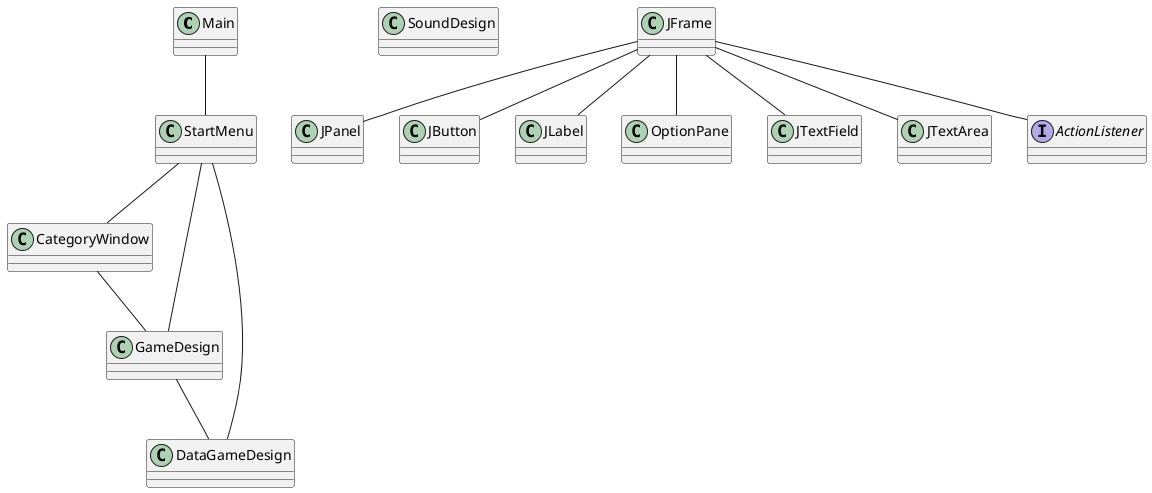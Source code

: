 @startuml
class Main {
}

class StartMenu {

}

class CategoryWindow {

}

class GameDesign {

}


class DataGameDesign {

}

class SoundDesign {

}

Main -- StartMenu
StartMenu -- CategoryWindow
CategoryWindow -- GameDesign
GameDesign -- DataGameDesign
GameDesign -- StartMenu
DataGameDesign -- StartMenu

JFrame -- JPanel
JFrame -- JButton
JFrame -- JLabel
JFrame -- OptionPane
JFrame -- JTextField
JFrame -- JTextArea
JFrame -- ActionListener
Interface ActionListener {
}


@enduml